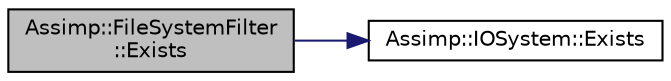 digraph "Assimp::FileSystemFilter::Exists"
{
  edge [fontname="Helvetica",fontsize="10",labelfontname="Helvetica",labelfontsize="10"];
  node [fontname="Helvetica",fontsize="10",shape=record];
  rankdir="LR";
  Node1 [label="Assimp::FileSystemFilter\l::Exists",height=0.2,width=0.4,color="black", fillcolor="grey75", style="filled", fontcolor="black"];
  Node1 -> Node2 [color="midnightblue",fontsize="10",style="solid",fontname="Helvetica"];
  Node2 [label="Assimp::IOSystem::Exists",height=0.2,width=0.4,color="black", fillcolor="white", style="filled",URL="$class_assimp_1_1_i_o_system.html#a7ae6cfaea4957408967463bfc3b84b27",tooltip="For backward compatibility. "];
}
